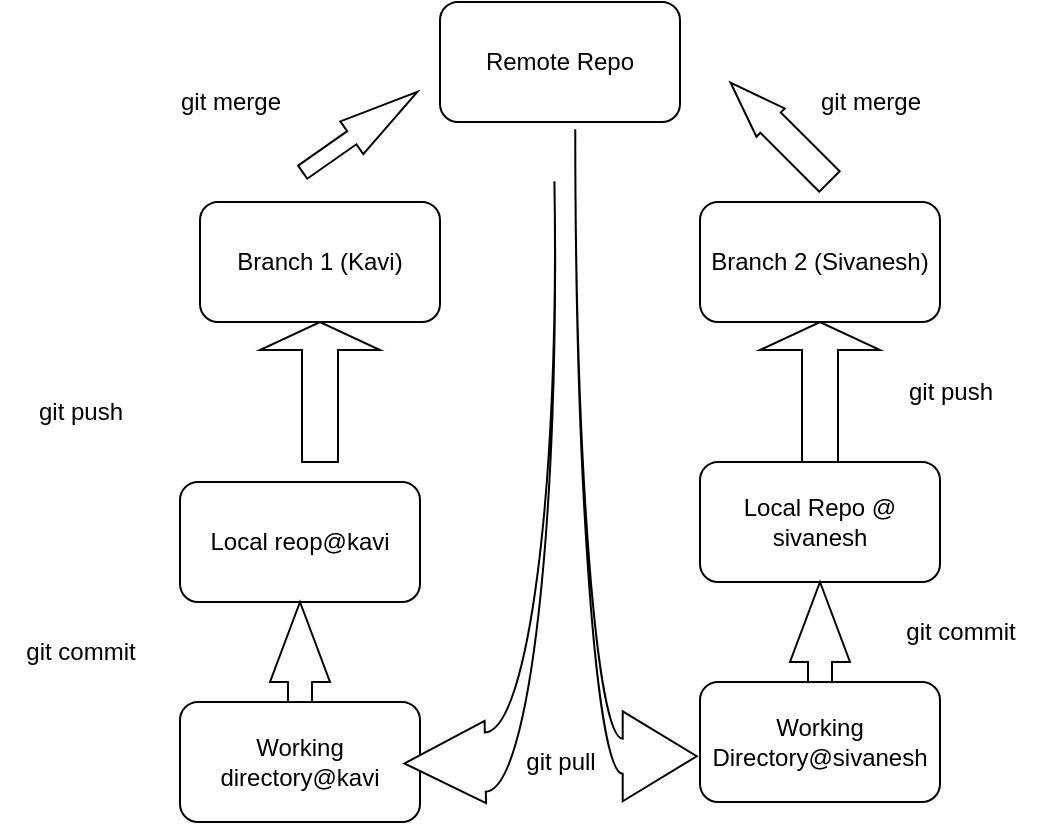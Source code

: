 <mxfile version="21.0.2" type="github">
  <diagram name="Page-1" id="5JRyVkoO-X-eHo-2agsn">
    <mxGraphModel dx="983" dy="401" grid="1" gridSize="10" guides="1" tooltips="1" connect="1" arrows="1" fold="1" page="1" pageScale="1" pageWidth="827" pageHeight="1169" math="0" shadow="0">
      <root>
        <mxCell id="0" />
        <mxCell id="1" parent="0" />
        <mxCell id="j7glhV_AIPGP4M07K7ve-1" value="Remote Repo" style="rounded=1;whiteSpace=wrap;html=1;" vertex="1" parent="1">
          <mxGeometry x="300" y="10" width="120" height="60" as="geometry" />
        </mxCell>
        <mxCell id="j7glhV_AIPGP4M07K7ve-2" value="Branch 1 (Kavi)" style="rounded=1;whiteSpace=wrap;html=1;" vertex="1" parent="1">
          <mxGeometry x="180" y="110" width="120" height="60" as="geometry" />
        </mxCell>
        <mxCell id="j7glhV_AIPGP4M07K7ve-3" value="Branch 2 (Sivanesh)" style="rounded=1;whiteSpace=wrap;html=1;" vertex="1" parent="1">
          <mxGeometry x="430" y="110" width="120" height="60" as="geometry" />
        </mxCell>
        <mxCell id="j7glhV_AIPGP4M07K7ve-4" value="Local reop@kavi" style="rounded=1;whiteSpace=wrap;html=1;" vertex="1" parent="1">
          <mxGeometry x="170" y="250" width="120" height="60" as="geometry" />
        </mxCell>
        <mxCell id="j7glhV_AIPGP4M07K7ve-5" value="Working directory@kavi" style="rounded=1;whiteSpace=wrap;html=1;" vertex="1" parent="1">
          <mxGeometry x="170" y="360" width="120" height="60" as="geometry" />
        </mxCell>
        <mxCell id="j7glhV_AIPGP4M07K7ve-6" value="Local Repo @ sivanesh" style="rounded=1;whiteSpace=wrap;html=1;" vertex="1" parent="1">
          <mxGeometry x="430" y="240" width="120" height="60" as="geometry" />
        </mxCell>
        <mxCell id="j7glhV_AIPGP4M07K7ve-7" value="Working Directory@sivanesh" style="rounded=1;whiteSpace=wrap;html=1;" vertex="1" parent="1">
          <mxGeometry x="430" y="350" width="120" height="60" as="geometry" />
        </mxCell>
        <mxCell id="j7glhV_AIPGP4M07K7ve-11" value="" style="shape=singleArrow;direction=north;whiteSpace=wrap;html=1;" vertex="1" parent="1">
          <mxGeometry x="210" y="170" width="60" height="70" as="geometry" />
        </mxCell>
        <mxCell id="j7glhV_AIPGP4M07K7ve-12" value="" style="shape=singleArrow;direction=north;whiteSpace=wrap;html=1;" vertex="1" parent="1">
          <mxGeometry x="460" y="170" width="60" height="70" as="geometry" />
        </mxCell>
        <mxCell id="j7glhV_AIPGP4M07K7ve-15" value="" style="html=1;shadow=0;dashed=0;align=center;verticalAlign=middle;shape=mxgraph.arrows2.arrow;dy=0.6;dx=40;direction=north;notch=0;" vertex="1" parent="1">
          <mxGeometry x="475" y="300" width="30" height="50" as="geometry" />
        </mxCell>
        <mxCell id="j7glhV_AIPGP4M07K7ve-16" value="" style="html=1;shadow=0;dashed=0;align=center;verticalAlign=middle;shape=mxgraph.arrows2.arrow;dy=0.6;dx=40;direction=north;notch=0;" vertex="1" parent="1">
          <mxGeometry x="215" y="310" width="30" height="50" as="geometry" />
        </mxCell>
        <mxCell id="j7glhV_AIPGP4M07K7ve-17" value="" style="html=1;shadow=0;dashed=0;align=center;verticalAlign=middle;shape=mxgraph.arrows2.arrow;dy=0.6;dx=40;direction=north;notch=0;rotation=55;" vertex="1" parent="1">
          <mxGeometry x="250" y="40" width="20" height="70" as="geometry" />
        </mxCell>
        <mxCell id="j7glhV_AIPGP4M07K7ve-18" value="" style="html=1;shadow=0;dashed=0;align=center;verticalAlign=middle;shape=mxgraph.arrows2.arrow;dy=0.28;dx=28.35;direction=north;notch=0;rotation=-45;" vertex="1" parent="1">
          <mxGeometry x="460" y="40" width="20" height="70" as="geometry" />
        </mxCell>
        <mxCell id="j7glhV_AIPGP4M07K7ve-19" value="git commit" style="text;html=1;align=center;verticalAlign=middle;resizable=0;points=[];autosize=1;strokeColor=none;fillColor=none;" vertex="1" parent="1">
          <mxGeometry x="520" y="310" width="80" height="30" as="geometry" />
        </mxCell>
        <mxCell id="j7glhV_AIPGP4M07K7ve-20" value="git push" style="text;html=1;align=center;verticalAlign=middle;resizable=0;points=[];autosize=1;strokeColor=none;fillColor=none;" vertex="1" parent="1">
          <mxGeometry x="520" y="190" width="70" height="30" as="geometry" />
        </mxCell>
        <mxCell id="j7glhV_AIPGP4M07K7ve-21" value="git commit" style="text;html=1;align=center;verticalAlign=middle;resizable=0;points=[];autosize=1;strokeColor=none;fillColor=none;" vertex="1" parent="1">
          <mxGeometry x="80" y="320" width="80" height="30" as="geometry" />
        </mxCell>
        <mxCell id="j7glhV_AIPGP4M07K7ve-22" value="git push" style="text;html=1;align=center;verticalAlign=middle;resizable=0;points=[];autosize=1;strokeColor=none;fillColor=none;" vertex="1" parent="1">
          <mxGeometry x="85" y="200" width="70" height="30" as="geometry" />
        </mxCell>
        <mxCell id="j7glhV_AIPGP4M07K7ve-23" value="" style="html=1;shadow=0;dashed=0;align=center;verticalAlign=middle;shape=mxgraph.arrows2.jumpInArrow;dy=14.81;dx=40.47;arrowHead=41.11;rotation=-181;" vertex="1" parent="1">
          <mxGeometry x="279.84" y="100.35" width="80.08" height="310.26" as="geometry" />
        </mxCell>
        <mxCell id="j7glhV_AIPGP4M07K7ve-25" value="" style="html=1;shadow=0;dashed=0;align=center;verticalAlign=middle;shape=mxgraph.arrows2.jumpInArrow;dy=8.77;dx=37.02;arrowHead=44.99;rotation=-90;movable=1;resizable=1;rotatable=1;deletable=1;editable=1;locked=0;connectable=1;direction=south;flipH=1;" vertex="1" parent="1">
          <mxGeometry x="230" y="211.26" width="336" height="60.74" as="geometry" />
        </mxCell>
        <mxCell id="j7glhV_AIPGP4M07K7ve-26" value="git merge" style="text;html=1;align=center;verticalAlign=middle;resizable=0;points=[];autosize=1;strokeColor=none;fillColor=none;" vertex="1" parent="1">
          <mxGeometry x="480" y="45" width="70" height="30" as="geometry" />
        </mxCell>
        <mxCell id="j7glhV_AIPGP4M07K7ve-27" value="git merge" style="text;html=1;align=center;verticalAlign=middle;resizable=0;points=[];autosize=1;strokeColor=none;fillColor=none;" vertex="1" parent="1">
          <mxGeometry x="160" y="45" width="70" height="30" as="geometry" />
        </mxCell>
        <mxCell id="j7glhV_AIPGP4M07K7ve-28" value="git pull" style="text;html=1;align=center;verticalAlign=middle;resizable=0;points=[];autosize=1;strokeColor=none;fillColor=none;" vertex="1" parent="1">
          <mxGeometry x="330" y="375" width="60" height="30" as="geometry" />
        </mxCell>
      </root>
    </mxGraphModel>
  </diagram>
</mxfile>
